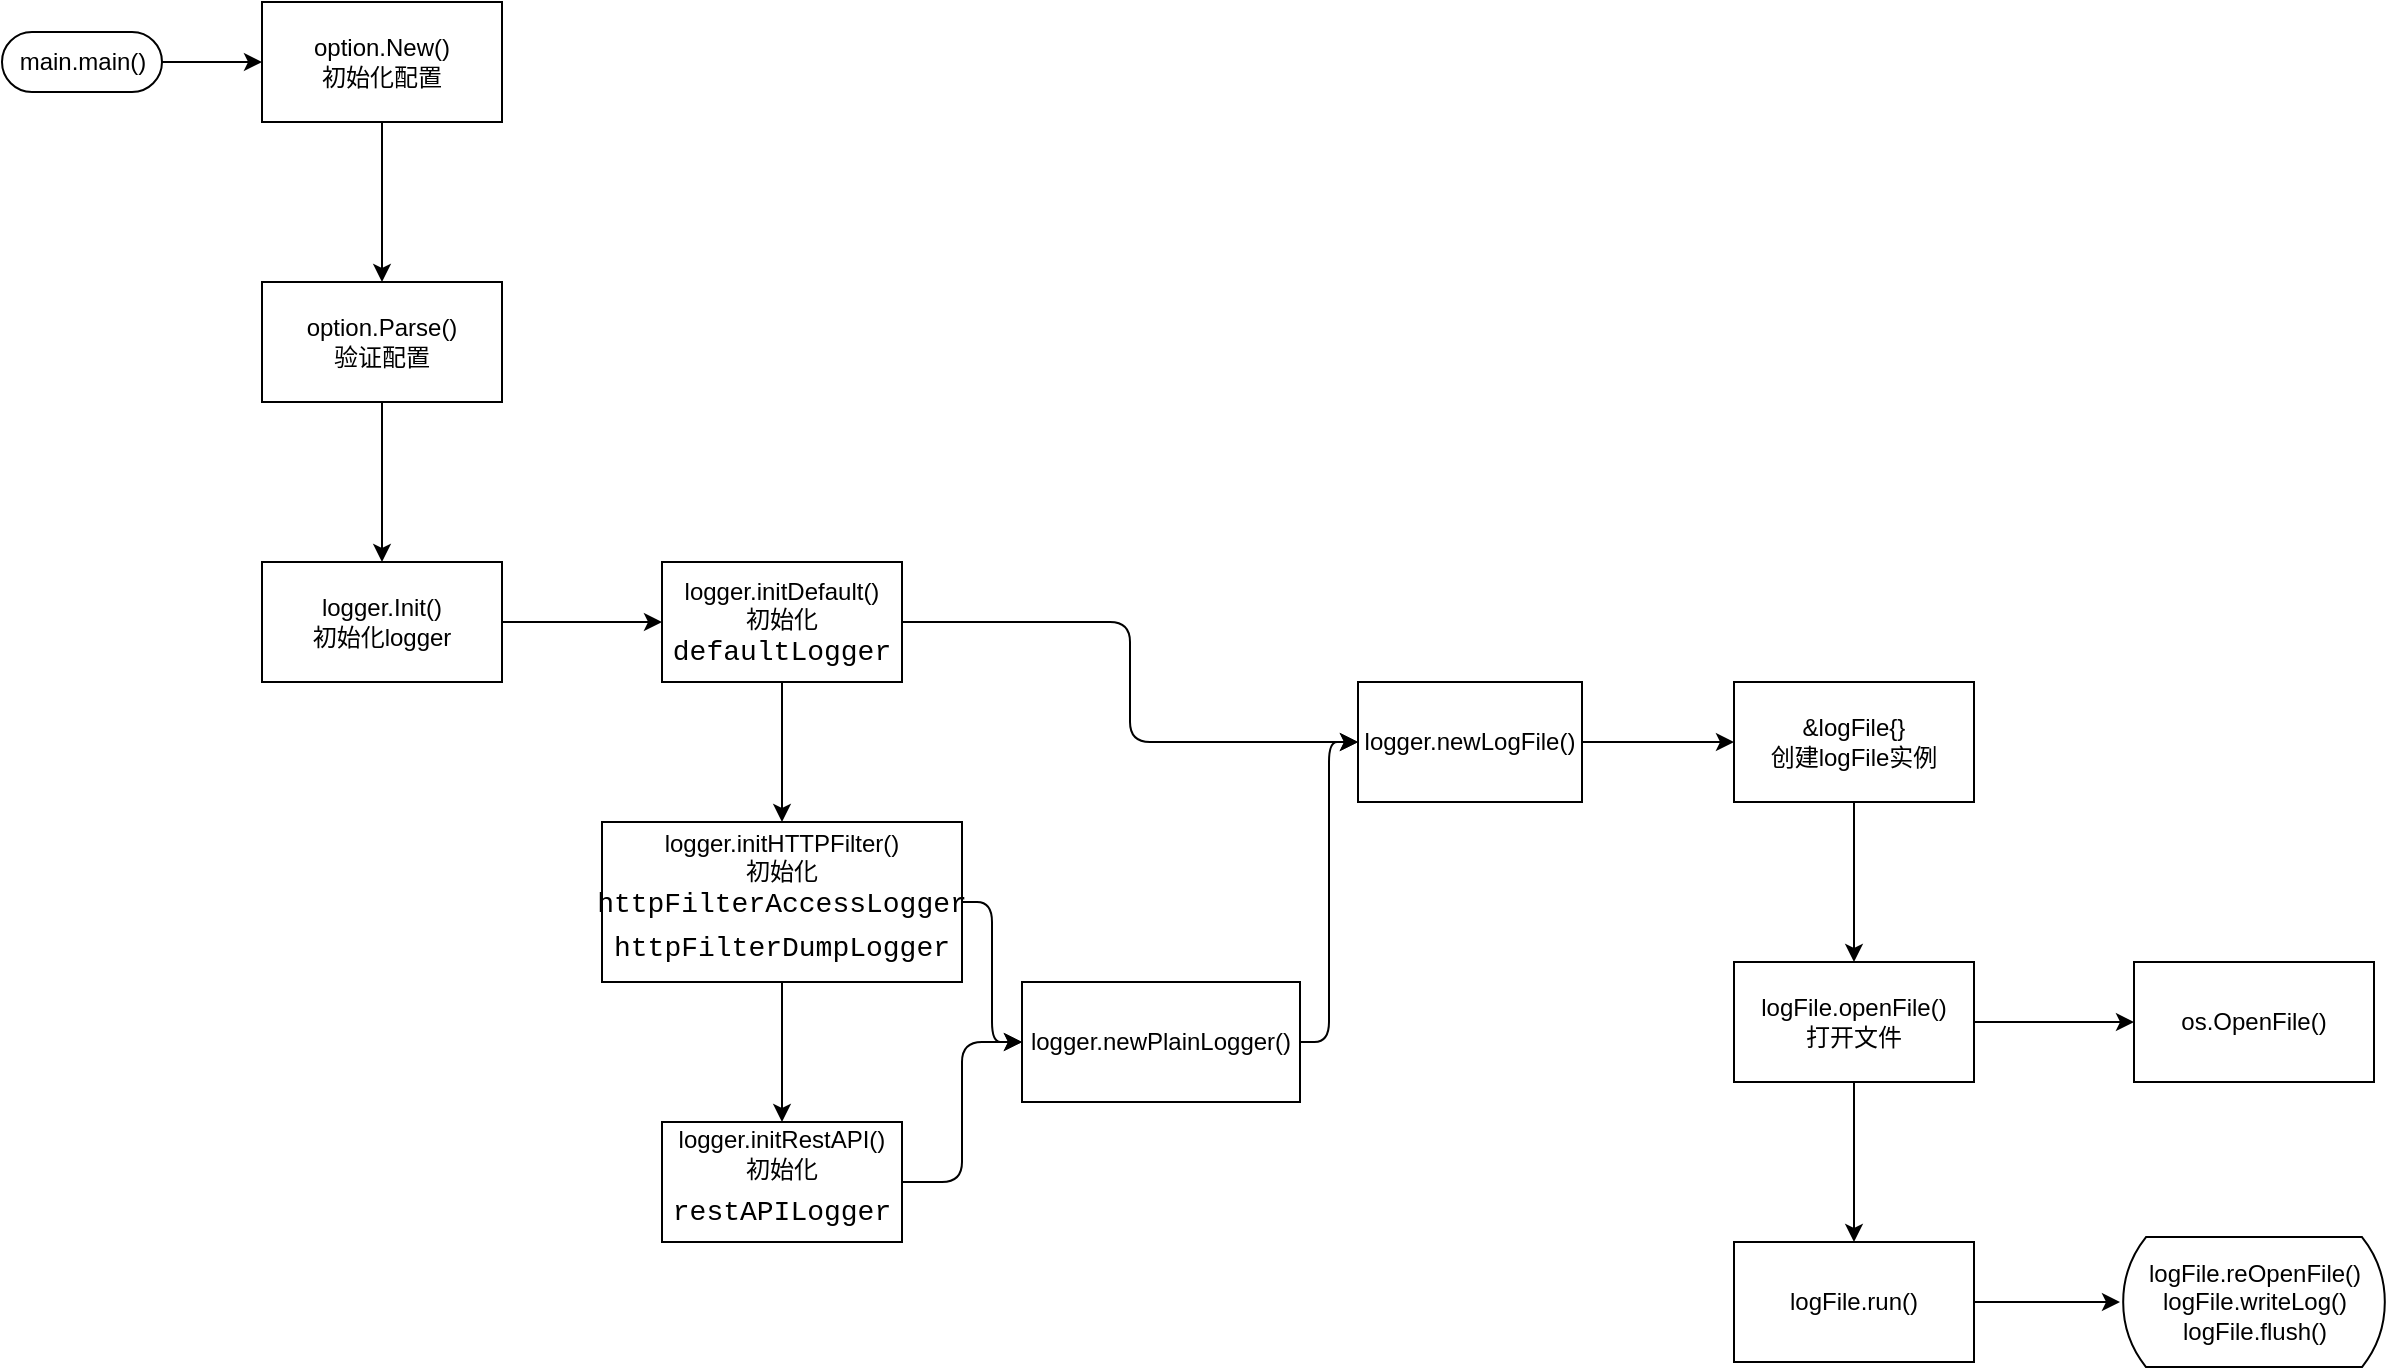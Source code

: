 <mxfile>
    <diagram id="ddS2cM8VrQhUeXAI3thx" name="第 1 页">
        <mxGraphModel dx="1179" dy="702" grid="1" gridSize="10" guides="1" tooltips="1" connect="1" arrows="1" fold="1" page="1" pageScale="1" pageWidth="827" pageHeight="1169" math="0" shadow="0">
            <root>
                <mxCell id="0"/>
                <mxCell id="1" parent="0"/>
                <mxCell id="6" value="" style="edgeStyle=none;html=1;" parent="1" source="4" target="5" edge="1">
                    <mxGeometry relative="1" as="geometry"/>
                </mxCell>
                <mxCell id="4" value="main.main()" style="html=1;dashed=0;whitespace=wrap;shape=mxgraph.dfd.start" parent="1" vertex="1">
                    <mxGeometry x="10" y="25" width="80" height="30" as="geometry"/>
                </mxCell>
                <mxCell id="8" value="" style="edgeStyle=none;html=1;" parent="1" source="5" target="7" edge="1">
                    <mxGeometry relative="1" as="geometry"/>
                </mxCell>
                <mxCell id="5" value="option.New()&lt;br&gt;初始化配置" style="whiteSpace=wrap;html=1;dashed=0;" parent="1" vertex="1">
                    <mxGeometry x="140" y="10" width="120" height="60" as="geometry"/>
                </mxCell>
                <mxCell id="10" value="" style="edgeStyle=none;html=1;" parent="1" source="7" target="9" edge="1">
                    <mxGeometry relative="1" as="geometry"/>
                </mxCell>
                <mxCell id="7" value="option.Parse()&lt;br&gt;验证配置" style="whiteSpace=wrap;html=1;dashed=0;" parent="1" vertex="1">
                    <mxGeometry x="140" y="150" width="120" height="60" as="geometry"/>
                </mxCell>
                <mxCell id="12" value="" style="edgeStyle=none;html=1;" parent="1" source="9" target="11" edge="1">
                    <mxGeometry relative="1" as="geometry"/>
                </mxCell>
                <mxCell id="9" value="logger.Init()&lt;br&gt;初始化logger" style="whiteSpace=wrap;html=1;dashed=0;" parent="1" vertex="1">
                    <mxGeometry x="140" y="290" width="120" height="60" as="geometry"/>
                </mxCell>
                <mxCell id="14" value="" style="edgeStyle=none;html=1;" parent="1" source="11" target="13" edge="1">
                    <mxGeometry relative="1" as="geometry"/>
                </mxCell>
                <mxCell id="26" style="edgeStyle=orthogonalEdgeStyle;html=1;exitX=1;exitY=0.5;exitDx=0;exitDy=0;elbow=vertical;" parent="1" source="11" target="17" edge="1">
                    <mxGeometry relative="1" as="geometry"/>
                </mxCell>
                <mxCell id="11" value="logger.initDefault()&lt;br&gt;初始化&lt;span style=&quot;font-family: &amp;#34;consolas&amp;#34; , &amp;#34;courier new&amp;#34; , monospace ; font-size: 14px&quot;&gt;defaultLogger&lt;/span&gt;" style="whiteSpace=wrap;html=1;dashed=0;" parent="1" vertex="1">
                    <mxGeometry x="340" y="290" width="120" height="60" as="geometry"/>
                </mxCell>
                <mxCell id="16" value="" style="edgeStyle=none;html=1;" parent="1" source="13" target="15" edge="1">
                    <mxGeometry relative="1" as="geometry"/>
                </mxCell>
                <mxCell id="23" style="edgeStyle=orthogonalEdgeStyle;html=1;exitX=1;exitY=0.5;exitDx=0;exitDy=0;entryX=0;entryY=0.5;entryDx=0;entryDy=0;elbow=vertical;" parent="1" source="13" target="19" edge="1">
                    <mxGeometry relative="1" as="geometry"/>
                </mxCell>
                <mxCell id="13" value="logger.initHTTPFilter()&lt;br&gt;初始化&lt;br&gt;&lt;span style=&quot;font-family: &amp;#34;consolas&amp;#34; , &amp;#34;courier new&amp;#34; , monospace ; font-size: 14px&quot;&gt;httpFilterAccessLogger&lt;br&gt;&lt;/span&gt;&lt;div style=&quot;font-family: &amp;#34;consolas&amp;#34; , &amp;#34;courier new&amp;#34; , monospace ; font-size: 14px ; line-height: 28px&quot;&gt;httpFilterDumpLogger&lt;/div&gt;" style="whiteSpace=wrap;html=1;dashed=0;" parent="1" vertex="1">
                    <mxGeometry x="310" y="420" width="180" height="80" as="geometry"/>
                </mxCell>
                <mxCell id="24" style="edgeStyle=orthogonalEdgeStyle;html=1;exitX=1;exitY=0.5;exitDx=0;exitDy=0;entryX=0;entryY=0.5;entryDx=0;entryDy=0;elbow=vertical;" parent="1" source="15" target="19" edge="1">
                    <mxGeometry relative="1" as="geometry"/>
                </mxCell>
                <mxCell id="15" value="logger.initRestAPI()&lt;br&gt;初始化&lt;br&gt;&lt;div style=&quot;font-family: &amp;#34;consolas&amp;#34; , &amp;#34;courier new&amp;#34; , monospace ; font-size: 14px ; line-height: 28px&quot;&gt;restAPILogger&lt;/div&gt;" style="whiteSpace=wrap;html=1;dashed=0;" parent="1" vertex="1">
                    <mxGeometry x="340" y="570" width="120" height="60" as="geometry"/>
                </mxCell>
                <mxCell id="28" value="" style="edgeStyle=none;html=1;" edge="1" parent="1" source="17" target="27">
                    <mxGeometry relative="1" as="geometry"/>
                </mxCell>
                <mxCell id="17" value="logger.newLogFile()" style="whiteSpace=wrap;html=1;dashed=0;" parent="1" vertex="1">
                    <mxGeometry x="688" y="350" width="112" height="60" as="geometry"/>
                </mxCell>
                <mxCell id="25" style="edgeStyle=orthogonalEdgeStyle;html=1;exitX=1;exitY=0.5;exitDx=0;exitDy=0;entryX=0;entryY=0.5;entryDx=0;entryDy=0;elbow=vertical;" parent="1" source="19" target="17" edge="1">
                    <mxGeometry relative="1" as="geometry"/>
                </mxCell>
                <mxCell id="19" value="logger.newPlainLogger()" style="whiteSpace=wrap;html=1;dashed=0;" parent="1" vertex="1">
                    <mxGeometry x="520" y="500" width="139" height="60" as="geometry"/>
                </mxCell>
                <mxCell id="30" value="" style="edgeStyle=none;html=1;" edge="1" parent="1" source="27" target="29">
                    <mxGeometry relative="1" as="geometry"/>
                </mxCell>
                <mxCell id="27" value="&amp;amp;logFile{}&lt;br&gt;创建logFile实例" style="whiteSpace=wrap;html=1;dashed=0;" vertex="1" parent="1">
                    <mxGeometry x="876" y="350" width="120" height="60" as="geometry"/>
                </mxCell>
                <mxCell id="34" value="" style="edgeStyle=none;html=1;" edge="1" parent="1" source="29" target="33">
                    <mxGeometry relative="1" as="geometry"/>
                </mxCell>
                <mxCell id="36" value="" style="edgeStyle=none;html=1;" edge="1" parent="1" source="29" target="35">
                    <mxGeometry relative="1" as="geometry"/>
                </mxCell>
                <mxCell id="29" value="logFile.openFile()&lt;br&gt;打开文件" style="whiteSpace=wrap;html=1;dashed=0;" vertex="1" parent="1">
                    <mxGeometry x="876" y="490" width="120" height="60" as="geometry"/>
                </mxCell>
                <mxCell id="33" value="os.OpenFile()" style="whiteSpace=wrap;html=1;dashed=0;" vertex="1" parent="1">
                    <mxGeometry x="1076" y="490" width="120" height="60" as="geometry"/>
                </mxCell>
                <mxCell id="40" style="edgeStyle=none;html=1;exitX=1;exitY=0.5;exitDx=0;exitDy=0;entryX=0;entryY=0.5;entryDx=0;entryDy=0;entryPerimeter=0;" edge="1" parent="1" source="35" target="42">
                    <mxGeometry relative="1" as="geometry">
                        <mxPoint x="1096" y="660" as="targetPoint"/>
                    </mxGeometry>
                </mxCell>
                <mxCell id="35" value="logFile.run()" style="whiteSpace=wrap;html=1;dashed=0;" vertex="1" parent="1">
                    <mxGeometry x="876" y="630" width="120" height="60" as="geometry"/>
                </mxCell>
                <mxCell id="42" value="logFile.reOpenFile()&lt;br&gt;logFile.writeLog()&lt;br&gt;logFile.flush()" style="html=1;dashed=0;whitespace=wrap;shape=mxgraph.dfd.loop" vertex="1" parent="1">
                    <mxGeometry x="1069" y="627.5" width="134" height="65" as="geometry"/>
                </mxCell>
            </root>
        </mxGraphModel>
    </diagram>
</mxfile>